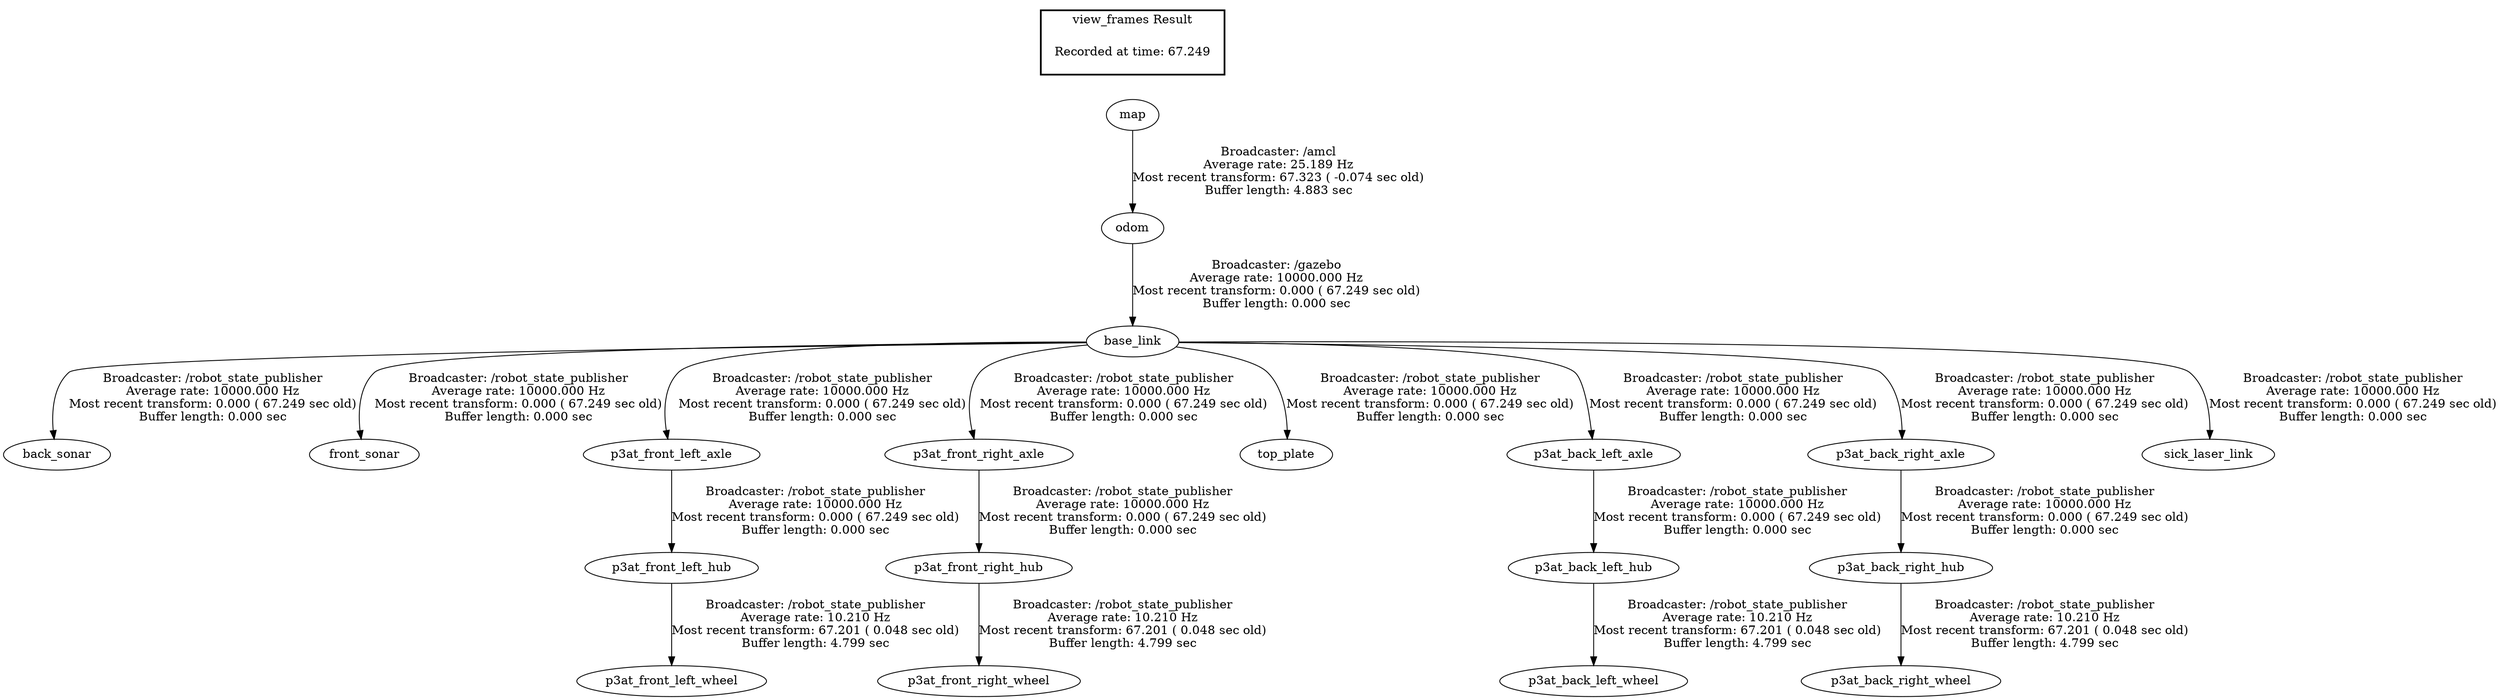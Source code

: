 digraph G {
"map" -> "odom"[label="Broadcaster: /amcl\nAverage rate: 25.189 Hz\nMost recent transform: 67.323 ( -0.074 sec old)\nBuffer length: 4.883 sec\n"];
"base_link" -> "back_sonar"[label="Broadcaster: /robot_state_publisher\nAverage rate: 10000.000 Hz\nMost recent transform: 0.000 ( 67.249 sec old)\nBuffer length: 0.000 sec\n"];
"odom" -> "base_link"[label="Broadcaster: /gazebo\nAverage rate: 10000.000 Hz\nMost recent transform: 0.000 ( 67.249 sec old)\nBuffer length: 0.000 sec\n"];
"base_link" -> "front_sonar"[label="Broadcaster: /robot_state_publisher\nAverage rate: 10000.000 Hz\nMost recent transform: 0.000 ( 67.249 sec old)\nBuffer length: 0.000 sec\n"];
"base_link" -> "p3at_front_left_axle"[label="Broadcaster: /robot_state_publisher\nAverage rate: 10000.000 Hz\nMost recent transform: 0.000 ( 67.249 sec old)\nBuffer length: 0.000 sec\n"];
"p3at_front_left_axle" -> "p3at_front_left_hub"[label="Broadcaster: /robot_state_publisher\nAverage rate: 10000.000 Hz\nMost recent transform: 0.000 ( 67.249 sec old)\nBuffer length: 0.000 sec\n"];
"base_link" -> "p3at_front_right_axle"[label="Broadcaster: /robot_state_publisher\nAverage rate: 10000.000 Hz\nMost recent transform: 0.000 ( 67.249 sec old)\nBuffer length: 0.000 sec\n"];
"p3at_front_right_axle" -> "p3at_front_right_hub"[label="Broadcaster: /robot_state_publisher\nAverage rate: 10000.000 Hz\nMost recent transform: 0.000 ( 67.249 sec old)\nBuffer length: 0.000 sec\n"];
"base_link" -> "top_plate"[label="Broadcaster: /robot_state_publisher\nAverage rate: 10000.000 Hz\nMost recent transform: 0.000 ( 67.249 sec old)\nBuffer length: 0.000 sec\n"];
"base_link" -> "p3at_back_left_axle"[label="Broadcaster: /robot_state_publisher\nAverage rate: 10000.000 Hz\nMost recent transform: 0.000 ( 67.249 sec old)\nBuffer length: 0.000 sec\n"];
"p3at_back_left_axle" -> "p3at_back_left_hub"[label="Broadcaster: /robot_state_publisher\nAverage rate: 10000.000 Hz\nMost recent transform: 0.000 ( 67.249 sec old)\nBuffer length: 0.000 sec\n"];
"base_link" -> "p3at_back_right_axle"[label="Broadcaster: /robot_state_publisher\nAverage rate: 10000.000 Hz\nMost recent transform: 0.000 ( 67.249 sec old)\nBuffer length: 0.000 sec\n"];
"p3at_back_right_axle" -> "p3at_back_right_hub"[label="Broadcaster: /robot_state_publisher\nAverage rate: 10000.000 Hz\nMost recent transform: 0.000 ( 67.249 sec old)\nBuffer length: 0.000 sec\n"];
"base_link" -> "sick_laser_link"[label="Broadcaster: /robot_state_publisher\nAverage rate: 10000.000 Hz\nMost recent transform: 0.000 ( 67.249 sec old)\nBuffer length: 0.000 sec\n"];
"p3at_back_left_hub" -> "p3at_back_left_wheel"[label="Broadcaster: /robot_state_publisher\nAverage rate: 10.210 Hz\nMost recent transform: 67.201 ( 0.048 sec old)\nBuffer length: 4.799 sec\n"];
"p3at_back_right_hub" -> "p3at_back_right_wheel"[label="Broadcaster: /robot_state_publisher\nAverage rate: 10.210 Hz\nMost recent transform: 67.201 ( 0.048 sec old)\nBuffer length: 4.799 sec\n"];
"p3at_front_left_hub" -> "p3at_front_left_wheel"[label="Broadcaster: /robot_state_publisher\nAverage rate: 10.210 Hz\nMost recent transform: 67.201 ( 0.048 sec old)\nBuffer length: 4.799 sec\n"];
"p3at_front_right_hub" -> "p3at_front_right_wheel"[label="Broadcaster: /robot_state_publisher\nAverage rate: 10.210 Hz\nMost recent transform: 67.201 ( 0.048 sec old)\nBuffer length: 4.799 sec\n"];
edge [style=invis];
 subgraph cluster_legend { style=bold; color=black; label ="view_frames Result";
"Recorded at time: 67.249"[ shape=plaintext ] ;
 }->"map";
}